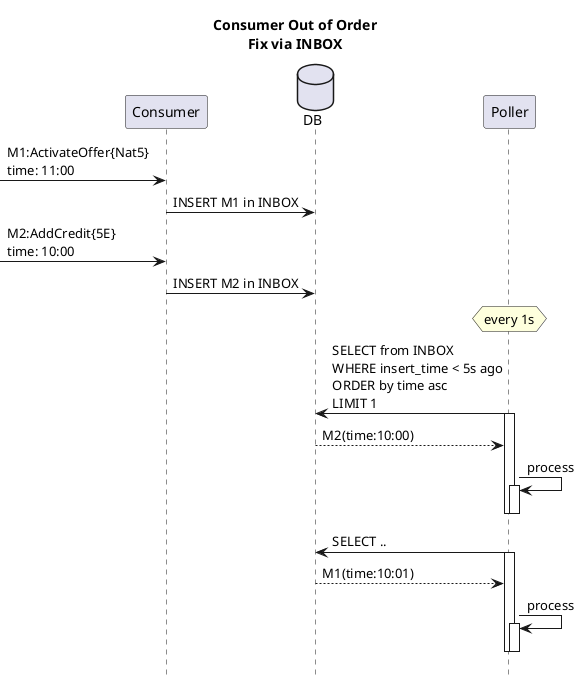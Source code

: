 @startuml
title Consumer Out of Order\nFix via INBOX
hide footbox
database DB order 10
participant Poller order 11

->Consumer: M1:ActivateOffer{Nat5}\ntime: 11:00
Consumer->DB: INSERT M1 in INBOX
->Consumer: M2:AddCredit{5E}\ntime: 10:00
Consumer->DB: INSERT M2 in INBOX
hnote over Poller: every 1s
Poller->DB: SELECT from INBOX\nWHERE insert_time < 5s ago\nORDER by time asc\nLIMIT 1
Poller++
DB-->Poller: M2(time:10:00)
Poller->Poller++: process
Poller--
Poller--
Poller->DB: SELECT ..
Poller++
DB-->Poller: M1(time:10:01)
Poller->Poller++: process
Poller--
Poller--
@enduml
